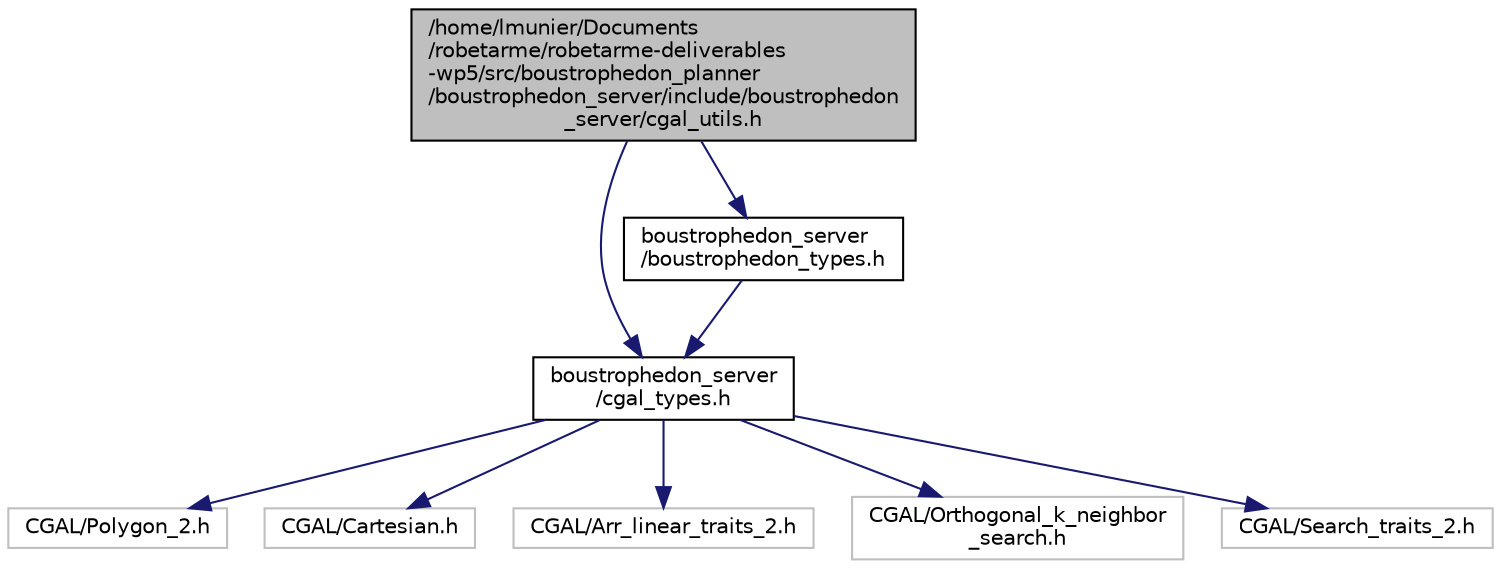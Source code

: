 digraph "/home/lmunier/Documents/robetarme/robetarme-deliverables-wp5/src/boustrophedon_planner/boustrophedon_server/include/boustrophedon_server/cgal_utils.h"
{
 // LATEX_PDF_SIZE
  edge [fontname="Helvetica",fontsize="10",labelfontname="Helvetica",labelfontsize="10"];
  node [fontname="Helvetica",fontsize="10",shape=record];
  Node1 [label="/home/lmunier/Documents\l/robetarme/robetarme-deliverables\l-wp5/src/boustrophedon_planner\l/boustrophedon_server/include/boustrophedon\l_server/cgal_utils.h",height=0.2,width=0.4,color="black", fillcolor="grey75", style="filled", fontcolor="black",tooltip=" "];
  Node1 -> Node2 [color="midnightblue",fontsize="10",style="solid",fontname="Helvetica"];
  Node2 [label="boustrophedon_server\l/cgal_types.h",height=0.2,width=0.4,color="black", fillcolor="white", style="filled",URL="$cgal__types_8h.html",tooltip=" "];
  Node2 -> Node3 [color="midnightblue",fontsize="10",style="solid",fontname="Helvetica"];
  Node3 [label="CGAL/Polygon_2.h",height=0.2,width=0.4,color="grey75", fillcolor="white", style="filled",tooltip=" "];
  Node2 -> Node4 [color="midnightblue",fontsize="10",style="solid",fontname="Helvetica"];
  Node4 [label="CGAL/Cartesian.h",height=0.2,width=0.4,color="grey75", fillcolor="white", style="filled",tooltip=" "];
  Node2 -> Node5 [color="midnightblue",fontsize="10",style="solid",fontname="Helvetica"];
  Node5 [label="CGAL/Arr_linear_traits_2.h",height=0.2,width=0.4,color="grey75", fillcolor="white", style="filled",tooltip=" "];
  Node2 -> Node6 [color="midnightblue",fontsize="10",style="solid",fontname="Helvetica"];
  Node6 [label="CGAL/Orthogonal_k_neighbor\l_search.h",height=0.2,width=0.4,color="grey75", fillcolor="white", style="filled",tooltip=" "];
  Node2 -> Node7 [color="midnightblue",fontsize="10",style="solid",fontname="Helvetica"];
  Node7 [label="CGAL/Search_traits_2.h",height=0.2,width=0.4,color="grey75", fillcolor="white", style="filled",tooltip=" "];
  Node1 -> Node8 [color="midnightblue",fontsize="10",style="solid",fontname="Helvetica"];
  Node8 [label="boustrophedon_server\l/boustrophedon_types.h",height=0.2,width=0.4,color="black", fillcolor="white", style="filled",URL="$boustrophedon__types_8h.html",tooltip=" "];
  Node8 -> Node2 [color="midnightblue",fontsize="10",style="solid",fontname="Helvetica"];
}
